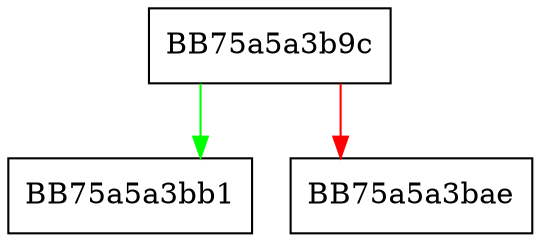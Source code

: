 digraph sqlite3VdbeMemNulTerminate {
  node [shape="box"];
  graph [splines=ortho];
  BB75a5a3b9c -> BB75a5a3bb1 [color="green"];
  BB75a5a3b9c -> BB75a5a3bae [color="red"];
}